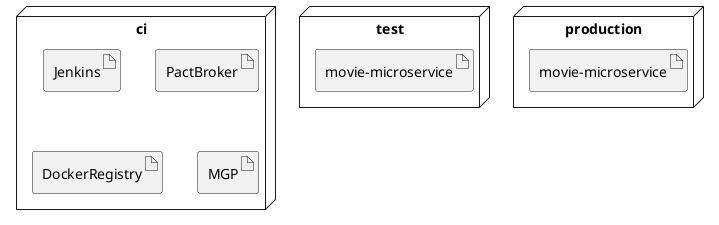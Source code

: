 @startuml

node ci {
    artifact Jenkins
    artifact PactBroker
    artifact DockerRegistry
    artifact MGP
}

node test {
    artifact "movie-microservice" as A
}

node production {
    artifact "movie-microservice" as B
}

@enduml